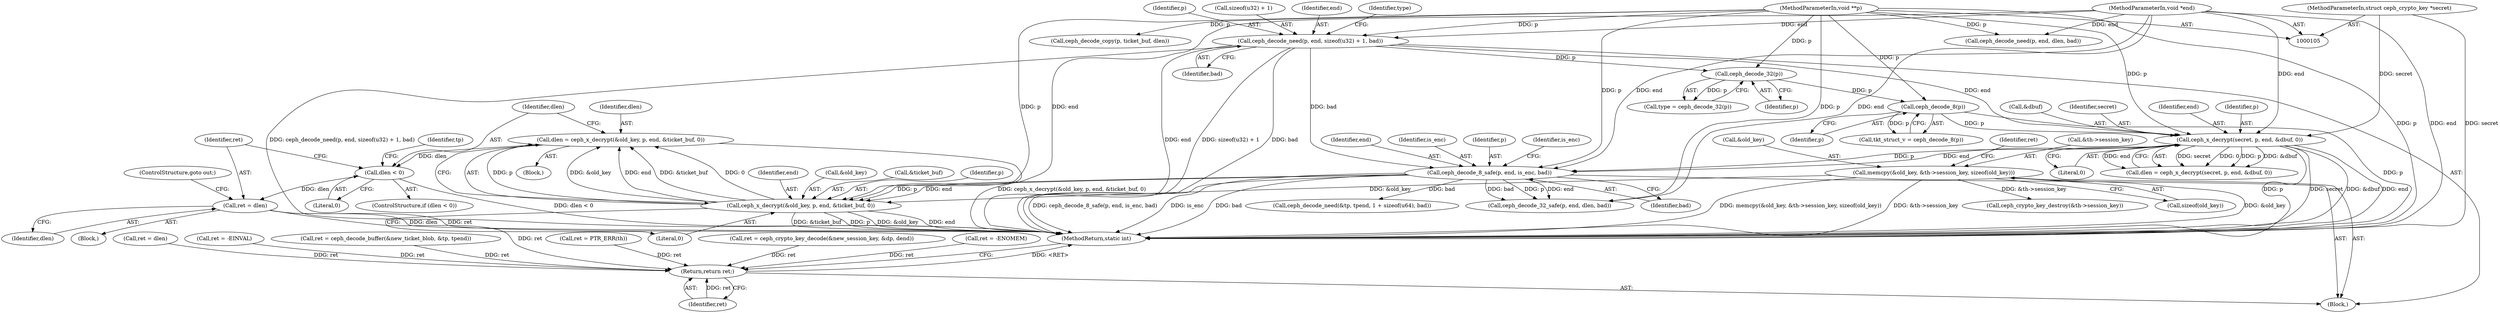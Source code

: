 digraph "0_linux_c27a3e4d667fdcad3db7b104f75659478e0c68d8_2@API" {
"1000285" [label="(Call,dlen = ceph_x_decrypt(&old_key, p, end, &ticket_buf, 0))"];
"1000287" [label="(Call,ceph_x_decrypt(&old_key, p, end, &ticket_buf, 0))"];
"1000223" [label="(Call,memcpy(&old_key, &th->session_key, sizeof(old_key)))"];
"1000275" [label="(Call,ceph_decode_8_safe(p, end, is_enc, bad))"];
"1000186" [label="(Call,ceph_x_decrypt(secret, p, end, &dbuf, 0))"];
"1000107" [label="(MethodParameterIn,struct ceph_crypto_key *secret)"];
"1000163" [label="(Call,ceph_decode_8(p))"];
"1000154" [label="(Call,ceph_decode_32(p))"];
"1000144" [label="(Call,ceph_decode_need(p, end, sizeof(u32) + 1, bad))"];
"1000108" [label="(MethodParameterIn,void **p)"];
"1000109" [label="(MethodParameterIn,void *end)"];
"1000296" [label="(Call,dlen < 0)"];
"1000300" [label="(Call,ret = dlen)"];
"1000455" [label="(Return,return ret;)"];
"1000285" [label="(Call,dlen = ceph_x_decrypt(&old_key, p, end, &ticket_buf, 0))"];
"1000108" [label="(MethodParameterIn,void **p)"];
"1000226" [label="(Call,&th->session_key)"];
"1000456" [label="(Identifier,ret)"];
"1000189" [label="(Identifier,end)"];
"1000184" [label="(Call,dlen = ceph_x_decrypt(secret, p, end, &dbuf, 0))"];
"1000109" [label="(MethodParameterIn,void *end)"];
"1000463" [label="(MethodReturn,static int)"];
"1000277" [label="(Identifier,end)"];
"1000279" [label="(Identifier,bad)"];
"1000455" [label="(Return,return ret;)"];
"1000145" [label="(Identifier,p)"];
"1000302" [label="(Identifier,dlen)"];
"1000291" [label="(Identifier,end)"];
"1000163" [label="(Call,ceph_decode_8(p))"];
"1000179" [label="(Call,ret = PTR_ERR(th))"];
"1000223" [label="(Call,memcpy(&old_key, &th->session_key, sizeof(old_key)))"];
"1000151" [label="(Identifier,bad)"];
"1000278" [label="(Identifier,is_enc)"];
"1000299" [label="(Block,)"];
"1000288" [label="(Call,&old_key)"];
"1000303" [label="(ControlStructure,goto out;)"];
"1000298" [label="(Literal,0)"];
"1000232" [label="(Call,ret = ceph_crypto_key_decode(&new_session_key, &dp, dend))"];
"1000297" [label="(Identifier,dlen)"];
"1000286" [label="(Identifier,dlen)"];
"1000110" [label="(Block,)"];
"1000144" [label="(Call,ceph_decode_need(p, end, sizeof(u32) + 1, bad))"];
"1000295" [label="(ControlStructure,if (dlen < 0))"];
"1000188" [label="(Identifier,p)"];
"1000275" [label="(Call,ceph_decode_8_safe(p, end, is_enc, bad))"];
"1000276" [label="(Identifier,p)"];
"1000230" [label="(Call,sizeof(old_key))"];
"1000300" [label="(Call,ret = dlen)"];
"1000328" [label="(Call,ret = -ENOMEM)"];
"1000190" [label="(Call,&dbuf)"];
"1000186" [label="(Call,ceph_x_decrypt(secret, p, end, &dbuf, 0))"];
"1000147" [label="(Call,sizeof(u32) + 1)"];
"1000187" [label="(Identifier,secret)"];
"1000152" [label="(Call,type = ceph_decode_32(p))"];
"1000301" [label="(Identifier,ret)"];
"1000281" [label="(Identifier,is_enc)"];
"1000383" [label="(Call,ceph_crypto_key_destroy(&th->session_key))"];
"1000282" [label="(Block,)"];
"1000294" [label="(Literal,0)"];
"1000287" [label="(Call,ceph_x_decrypt(&old_key, p, end, &ticket_buf, 0))"];
"1000224" [label="(Call,&old_key)"];
"1000198" [label="(Call,ret = dlen)"];
"1000192" [label="(Literal,0)"];
"1000353" [label="(Call,ceph_decode_need(&tp, tpend, 1 + sizeof(u64), bad))"];
"1000161" [label="(Call,tkt_struct_v = ceph_decode_8(p))"];
"1000336" [label="(Call,ceph_decode_need(p, end, dlen, bad))"];
"1000107" [label="(MethodParameterIn,struct ceph_crypto_key *secret)"];
"1000458" [label="(Call,ret = -EINVAL)"];
"1000372" [label="(Call,ret = ceph_decode_buffer(&new_ticket_blob, &tp, tpend))"];
"1000341" [label="(Call,ceph_decode_copy(p, ticket_buf, dlen))"];
"1000233" [label="(Identifier,ret)"];
"1000296" [label="(Call,dlen < 0)"];
"1000155" [label="(Identifier,p)"];
"1000164" [label="(Identifier,p)"];
"1000154" [label="(Call,ceph_decode_32(p))"];
"1000146" [label="(Identifier,end)"];
"1000314" [label="(Call,ceph_decode_32_safe(p, end, dlen, bad))"];
"1000153" [label="(Identifier,type)"];
"1000305" [label="(Identifier,tp)"];
"1000292" [label="(Call,&ticket_buf)"];
"1000290" [label="(Identifier,p)"];
"1000285" -> "1000282"  [label="AST: "];
"1000285" -> "1000287"  [label="CFG: "];
"1000286" -> "1000285"  [label="AST: "];
"1000287" -> "1000285"  [label="AST: "];
"1000297" -> "1000285"  [label="CFG: "];
"1000285" -> "1000463"  [label="DDG: ceph_x_decrypt(&old_key, p, end, &ticket_buf, 0)"];
"1000287" -> "1000285"  [label="DDG: p"];
"1000287" -> "1000285"  [label="DDG: &old_key"];
"1000287" -> "1000285"  [label="DDG: 0"];
"1000287" -> "1000285"  [label="DDG: end"];
"1000287" -> "1000285"  [label="DDG: &ticket_buf"];
"1000285" -> "1000296"  [label="DDG: dlen"];
"1000287" -> "1000294"  [label="CFG: "];
"1000288" -> "1000287"  [label="AST: "];
"1000290" -> "1000287"  [label="AST: "];
"1000291" -> "1000287"  [label="AST: "];
"1000292" -> "1000287"  [label="AST: "];
"1000294" -> "1000287"  [label="AST: "];
"1000287" -> "1000463"  [label="DDG: end"];
"1000287" -> "1000463"  [label="DDG: &ticket_buf"];
"1000287" -> "1000463"  [label="DDG: p"];
"1000287" -> "1000463"  [label="DDG: &old_key"];
"1000223" -> "1000287"  [label="DDG: &old_key"];
"1000275" -> "1000287"  [label="DDG: p"];
"1000275" -> "1000287"  [label="DDG: end"];
"1000108" -> "1000287"  [label="DDG: p"];
"1000109" -> "1000287"  [label="DDG: end"];
"1000223" -> "1000110"  [label="AST: "];
"1000223" -> "1000230"  [label="CFG: "];
"1000224" -> "1000223"  [label="AST: "];
"1000226" -> "1000223"  [label="AST: "];
"1000230" -> "1000223"  [label="AST: "];
"1000233" -> "1000223"  [label="CFG: "];
"1000223" -> "1000463"  [label="DDG: memcpy(&old_key, &th->session_key, sizeof(old_key))"];
"1000223" -> "1000463"  [label="DDG: &th->session_key"];
"1000223" -> "1000463"  [label="DDG: &old_key"];
"1000223" -> "1000383"  [label="DDG: &th->session_key"];
"1000275" -> "1000110"  [label="AST: "];
"1000275" -> "1000279"  [label="CFG: "];
"1000276" -> "1000275"  [label="AST: "];
"1000277" -> "1000275"  [label="AST: "];
"1000278" -> "1000275"  [label="AST: "];
"1000279" -> "1000275"  [label="AST: "];
"1000281" -> "1000275"  [label="CFG: "];
"1000275" -> "1000463"  [label="DDG: ceph_decode_8_safe(p, end, is_enc, bad)"];
"1000275" -> "1000463"  [label="DDG: is_enc"];
"1000275" -> "1000463"  [label="DDG: bad"];
"1000186" -> "1000275"  [label="DDG: p"];
"1000186" -> "1000275"  [label="DDG: end"];
"1000108" -> "1000275"  [label="DDG: p"];
"1000109" -> "1000275"  [label="DDG: end"];
"1000144" -> "1000275"  [label="DDG: bad"];
"1000275" -> "1000314"  [label="DDG: p"];
"1000275" -> "1000314"  [label="DDG: end"];
"1000275" -> "1000314"  [label="DDG: bad"];
"1000275" -> "1000353"  [label="DDG: bad"];
"1000186" -> "1000184"  [label="AST: "];
"1000186" -> "1000192"  [label="CFG: "];
"1000187" -> "1000186"  [label="AST: "];
"1000188" -> "1000186"  [label="AST: "];
"1000189" -> "1000186"  [label="AST: "];
"1000190" -> "1000186"  [label="AST: "];
"1000192" -> "1000186"  [label="AST: "];
"1000184" -> "1000186"  [label="CFG: "];
"1000186" -> "1000463"  [label="DDG: p"];
"1000186" -> "1000463"  [label="DDG: secret"];
"1000186" -> "1000463"  [label="DDG: &dbuf"];
"1000186" -> "1000463"  [label="DDG: end"];
"1000186" -> "1000184"  [label="DDG: secret"];
"1000186" -> "1000184"  [label="DDG: 0"];
"1000186" -> "1000184"  [label="DDG: p"];
"1000186" -> "1000184"  [label="DDG: &dbuf"];
"1000186" -> "1000184"  [label="DDG: end"];
"1000107" -> "1000186"  [label="DDG: secret"];
"1000163" -> "1000186"  [label="DDG: p"];
"1000108" -> "1000186"  [label="DDG: p"];
"1000144" -> "1000186"  [label="DDG: end"];
"1000109" -> "1000186"  [label="DDG: end"];
"1000107" -> "1000105"  [label="AST: "];
"1000107" -> "1000463"  [label="DDG: secret"];
"1000163" -> "1000161"  [label="AST: "];
"1000163" -> "1000164"  [label="CFG: "];
"1000164" -> "1000163"  [label="AST: "];
"1000161" -> "1000163"  [label="CFG: "];
"1000163" -> "1000463"  [label="DDG: p"];
"1000163" -> "1000161"  [label="DDG: p"];
"1000154" -> "1000163"  [label="DDG: p"];
"1000108" -> "1000163"  [label="DDG: p"];
"1000154" -> "1000152"  [label="AST: "];
"1000154" -> "1000155"  [label="CFG: "];
"1000155" -> "1000154"  [label="AST: "];
"1000152" -> "1000154"  [label="CFG: "];
"1000154" -> "1000152"  [label="DDG: p"];
"1000144" -> "1000154"  [label="DDG: p"];
"1000108" -> "1000154"  [label="DDG: p"];
"1000144" -> "1000110"  [label="AST: "];
"1000144" -> "1000151"  [label="CFG: "];
"1000145" -> "1000144"  [label="AST: "];
"1000146" -> "1000144"  [label="AST: "];
"1000147" -> "1000144"  [label="AST: "];
"1000151" -> "1000144"  [label="AST: "];
"1000153" -> "1000144"  [label="CFG: "];
"1000144" -> "1000463"  [label="DDG: bad"];
"1000144" -> "1000463"  [label="DDG: ceph_decode_need(p, end, sizeof(u32) + 1, bad)"];
"1000144" -> "1000463"  [label="DDG: end"];
"1000144" -> "1000463"  [label="DDG: sizeof(u32) + 1"];
"1000108" -> "1000144"  [label="DDG: p"];
"1000109" -> "1000144"  [label="DDG: end"];
"1000108" -> "1000105"  [label="AST: "];
"1000108" -> "1000463"  [label="DDG: p"];
"1000108" -> "1000314"  [label="DDG: p"];
"1000108" -> "1000336"  [label="DDG: p"];
"1000108" -> "1000341"  [label="DDG: p"];
"1000109" -> "1000105"  [label="AST: "];
"1000109" -> "1000463"  [label="DDG: end"];
"1000109" -> "1000314"  [label="DDG: end"];
"1000109" -> "1000336"  [label="DDG: end"];
"1000296" -> "1000295"  [label="AST: "];
"1000296" -> "1000298"  [label="CFG: "];
"1000297" -> "1000296"  [label="AST: "];
"1000298" -> "1000296"  [label="AST: "];
"1000301" -> "1000296"  [label="CFG: "];
"1000305" -> "1000296"  [label="CFG: "];
"1000296" -> "1000463"  [label="DDG: dlen < 0"];
"1000296" -> "1000300"  [label="DDG: dlen"];
"1000300" -> "1000299"  [label="AST: "];
"1000300" -> "1000302"  [label="CFG: "];
"1000301" -> "1000300"  [label="AST: "];
"1000302" -> "1000300"  [label="AST: "];
"1000303" -> "1000300"  [label="CFG: "];
"1000300" -> "1000463"  [label="DDG: ret"];
"1000300" -> "1000463"  [label="DDG: dlen"];
"1000300" -> "1000455"  [label="DDG: ret"];
"1000455" -> "1000110"  [label="AST: "];
"1000455" -> "1000456"  [label="CFG: "];
"1000456" -> "1000455"  [label="AST: "];
"1000463" -> "1000455"  [label="CFG: "];
"1000455" -> "1000463"  [label="DDG: <RET>"];
"1000456" -> "1000455"  [label="DDG: ret"];
"1000458" -> "1000455"  [label="DDG: ret"];
"1000232" -> "1000455"  [label="DDG: ret"];
"1000179" -> "1000455"  [label="DDG: ret"];
"1000372" -> "1000455"  [label="DDG: ret"];
"1000328" -> "1000455"  [label="DDG: ret"];
"1000198" -> "1000455"  [label="DDG: ret"];
}
